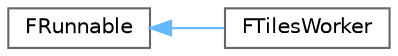 digraph "类继承关系图"
{
 // INTERACTIVE_SVG=YES
 // LATEX_PDF_SIZE
  bgcolor="transparent";
  edge [fontname=Helvetica,fontsize=10,labelfontname=Helvetica,labelfontsize=10];
  node [fontname=Helvetica,fontsize=10,shape=box,height=0.2,width=0.4];
  rankdir="LR";
  Node0 [id="Node000000",label="FRunnable",height=0.2,width=0.4,color="grey40", fillcolor="white", style="filled",URL="$dc/d9f/classFRunnable.html",tooltip=" "];
  Node0 -> Node1 [id="edge183_Node000000_Node000001",dir="back",color="steelblue1",style="solid",tooltip=" "];
  Node1 [id="Node000001",label="FTilesWorker",height=0.2,width=0.4,color="grey40", fillcolor="white", style="filled",URL="$d6/dab/structFTilesWorker.html",tooltip=" "];
}
